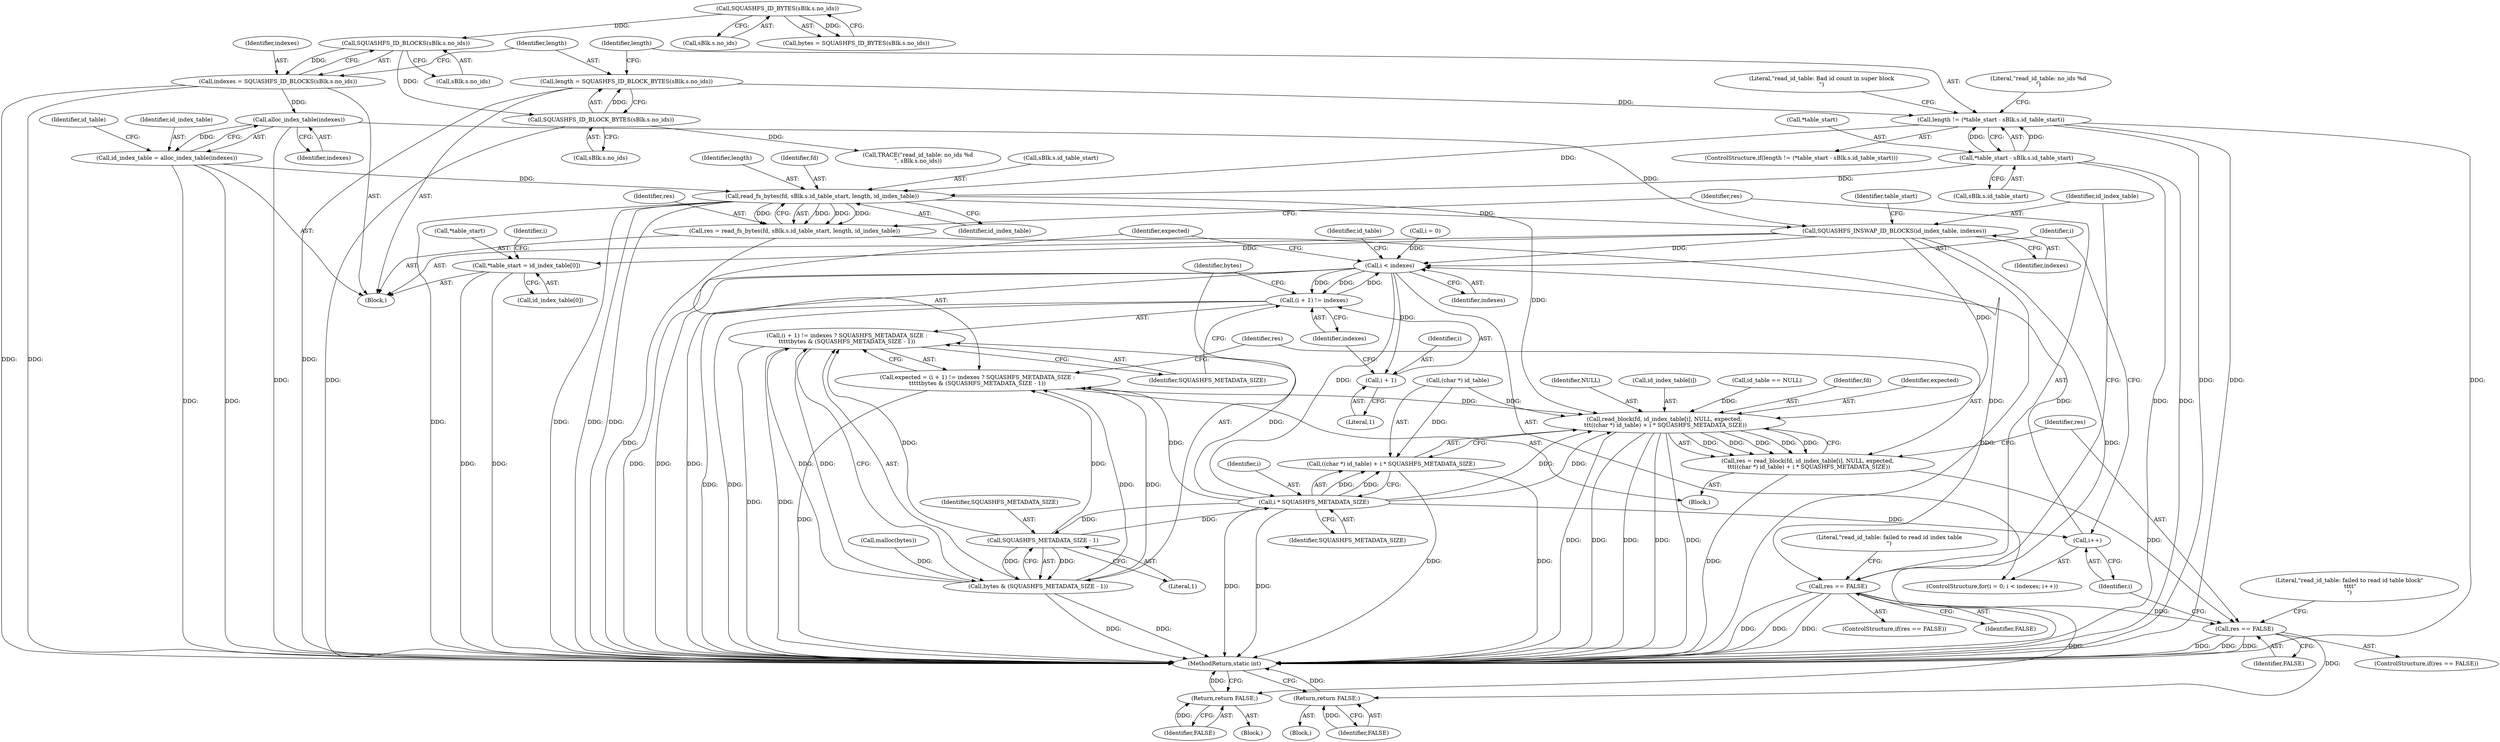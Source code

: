digraph "0_squashfs-tools_f95864afe8833fe3ad782d714b41378e860977b1_3@API" {
"1000178" [label="(Call,read_fs_bytes(fd, sBlk.s.id_table_start, length, id_index_table))"];
"1000139" [label="(Call,*table_start - sBlk.s.id_table_start)"];
"1000137" [label="(Call,length != (*table_start - sBlk.s.id_table_start))"];
"1000127" [label="(Call,length = SQUASHFS_ID_BLOCK_BYTES(sBlk.s.no_ids))"];
"1000129" [label="(Call,SQUASHFS_ID_BLOCK_BYTES(sBlk.s.no_ids))"];
"1000120" [label="(Call,SQUASHFS_ID_BLOCKS(sBlk.s.no_ids))"];
"1000111" [label="(Call,SQUASHFS_ID_BYTES(sBlk.s.no_ids))"];
"1000159" [label="(Call,id_index_table = alloc_index_table(indexes))"];
"1000161" [label="(Call,alloc_index_table(indexes))"];
"1000118" [label="(Call,indexes = SQUASHFS_ID_BLOCKS(sBlk.s.no_ids))"];
"1000176" [label="(Call,res = read_fs_bytes(fd, sBlk.s.id_table_start, length, id_index_table))"];
"1000188" [label="(Call,res == FALSE)"];
"1000194" [label="(Return,return FALSE;)"];
"1000247" [label="(Call,res == FALSE)"];
"1000253" [label="(Return,return FALSE;)"];
"1000196" [label="(Call,SQUASHFS_INSWAP_ID_BLOCKS(id_index_table, indexes))"];
"1000199" [label="(Call,*table_start = id_index_table[0])"];
"1000209" [label="(Call,i < indexes)"];
"1000219" [label="(Call,(i + 1) != indexes)"];
"1000220" [label="(Call,i + 1)"];
"1000243" [label="(Call,i * SQUASHFS_METADATA_SIZE)"];
"1000212" [label="(Call,i++)"];
"1000216" [label="(Call,expected = (i + 1) != indexes ? SQUASHFS_METADATA_SIZE :\n\t\t\t\t\tbytes & (SQUASHFS_METADATA_SIZE - 1))"];
"1000232" [label="(Call,read_block(fd, id_index_table[i], NULL, expected,\n \t\t\t((char *) id_table) + i * SQUASHFS_METADATA_SIZE))"];
"1000230" [label="(Call,res = read_block(fd, id_index_table[i], NULL, expected,\n \t\t\t((char *) id_table) + i * SQUASHFS_METADATA_SIZE))"];
"1000218" [label="(Call,(i + 1) != indexes ? SQUASHFS_METADATA_SIZE :\n\t\t\t\t\tbytes & (SQUASHFS_METADATA_SIZE - 1))"];
"1000227" [label="(Call,SQUASHFS_METADATA_SIZE - 1)"];
"1000225" [label="(Call,bytes & (SQUASHFS_METADATA_SIZE - 1))"];
"1000239" [label="(Call,((char *) id_table) + i * SQUASHFS_METADATA_SIZE)"];
"1000195" [label="(Identifier,FALSE)"];
"1000225" [label="(Call,bytes & (SQUASHFS_METADATA_SIZE - 1))"];
"1000178" [label="(Call,read_fs_bytes(fd, sBlk.s.id_table_start, length, id_index_table))"];
"1000234" [label="(Call,id_index_table[i])"];
"1000130" [label="(Call,sBlk.s.no_ids)"];
"1000105" [label="(Block,)"];
"1000180" [label="(Call,sBlk.s.id_table_start)"];
"1000196" [label="(Call,SQUASHFS_INSWAP_ID_BLOCKS(id_index_table, indexes))"];
"1000162" [label="(Identifier,indexes)"];
"1000248" [label="(Identifier,res)"];
"1000194" [label="(Return,return FALSE;)"];
"1000219" [label="(Call,(i + 1) != indexes)"];
"1000198" [label="(Identifier,indexes)"];
"1000176" [label="(Call,res = read_fs_bytes(fd, sBlk.s.id_table_start, length, id_index_table))"];
"1000137" [label="(Call,length != (*table_start - sBlk.s.id_table_start))"];
"1000212" [label="(Call,i++)"];
"1000253" [label="(Return,return FALSE;)"];
"1000188" [label="(Call,res == FALSE)"];
"1000256" [label="(Identifier,id_table)"];
"1000226" [label="(Identifier,bytes)"];
"1000224" [label="(Identifier,SQUASHFS_METADATA_SIZE)"];
"1000152" [label="(Call,TRACE(\"read_id_table: no_ids %d\n\", sBlk.s.no_ids))"];
"1000246" [label="(ControlStructure,if(res == FALSE))"];
"1000243" [label="(Call,i * SQUASHFS_METADATA_SIZE)"];
"1000165" [label="(Call,malloc(bytes))"];
"1000240" [label="(Call,(char *) id_table)"];
"1000207" [label="(Identifier,i)"];
"1000222" [label="(Literal,1)"];
"1000247" [label="(Call,res == FALSE)"];
"1000121" [label="(Call,sBlk.s.no_ids)"];
"1000193" [label="(Literal,\"read_id_table: failed to read id index table\n\")"];
"1000216" [label="(Call,expected = (i + 1) != indexes ? SQUASHFS_METADATA_SIZE :\n\t\t\t\t\tbytes & (SQUASHFS_METADATA_SIZE - 1))"];
"1000239" [label="(Call,((char *) id_table) + i * SQUASHFS_METADATA_SIZE)"];
"1000177" [label="(Identifier,res)"];
"1000168" [label="(Call,id_table == NULL)"];
"1000220" [label="(Call,i + 1)"];
"1000161" [label="(Call,alloc_index_table(indexes))"];
"1000111" [label="(Call,SQUASHFS_ID_BYTES(sBlk.s.no_ids))"];
"1000227" [label="(Call,SQUASHFS_METADATA_SIZE - 1)"];
"1000149" [label="(Literal,\"read_id_table: Bad id count in super block\n\")"];
"1000139" [label="(Call,*table_start - sBlk.s.id_table_start)"];
"1000250" [label="(Block,)"];
"1000191" [label="(Block,)"];
"1000206" [label="(Call,i = 0)"];
"1000153" [label="(Literal,\"read_id_table: no_ids %d\n\")"];
"1000228" [label="(Identifier,SQUASHFS_METADATA_SIZE)"];
"1000230" [label="(Call,res = read_block(fd, id_index_table[i], NULL, expected,\n \t\t\t((char *) id_table) + i * SQUASHFS_METADATA_SIZE))"];
"1000187" [label="(ControlStructure,if(res == FALSE))"];
"1000233" [label="(Identifier,fd)"];
"1000232" [label="(Call,read_block(fd, id_index_table[i], NULL, expected,\n \t\t\t((char *) id_table) + i * SQUASHFS_METADATA_SIZE))"];
"1000112" [label="(Call,sBlk.s.no_ids)"];
"1000218" [label="(Call,(i + 1) != indexes ? SQUASHFS_METADATA_SIZE :\n\t\t\t\t\tbytes & (SQUASHFS_METADATA_SIZE - 1))"];
"1000164" [label="(Identifier,id_table)"];
"1000140" [label="(Call,*table_start)"];
"1000221" [label="(Identifier,i)"];
"1000245" [label="(Identifier,SQUASHFS_METADATA_SIZE)"];
"1000129" [label="(Call,SQUASHFS_ID_BLOCK_BYTES(sBlk.s.no_ids))"];
"1000238" [label="(Identifier,expected)"];
"1000118" [label="(Call,indexes = SQUASHFS_ID_BLOCKS(sBlk.s.no_ids))"];
"1000209" [label="(Call,i < indexes)"];
"1000200" [label="(Call,*table_start)"];
"1000214" [label="(Block,)"];
"1000136" [label="(ControlStructure,if(length != (*table_start - sBlk.s.id_table_start)))"];
"1000197" [label="(Identifier,id_index_table)"];
"1000249" [label="(Identifier,FALSE)"];
"1000119" [label="(Identifier,indexes)"];
"1000120" [label="(Call,SQUASHFS_ID_BLOCKS(sBlk.s.no_ids))"];
"1000264" [label="(MethodReturn,static int)"];
"1000244" [label="(Identifier,i)"];
"1000229" [label="(Literal,1)"];
"1000186" [label="(Identifier,id_index_table)"];
"1000128" [label="(Identifier,length)"];
"1000190" [label="(Identifier,FALSE)"];
"1000160" [label="(Identifier,id_index_table)"];
"1000138" [label="(Identifier,length)"];
"1000223" [label="(Identifier,indexes)"];
"1000185" [label="(Identifier,length)"];
"1000211" [label="(Identifier,indexes)"];
"1000179" [label="(Identifier,fd)"];
"1000231" [label="(Identifier,res)"];
"1000201" [label="(Identifier,table_start)"];
"1000202" [label="(Call,id_index_table[0])"];
"1000199" [label="(Call,*table_start = id_index_table[0])"];
"1000205" [label="(ControlStructure,for(i = 0; i < indexes; i++))"];
"1000210" [label="(Identifier,i)"];
"1000237" [label="(Identifier,NULL)"];
"1000159" [label="(Call,id_index_table = alloc_index_table(indexes))"];
"1000142" [label="(Call,sBlk.s.id_table_start)"];
"1000127" [label="(Call,length = SQUASHFS_ID_BLOCK_BYTES(sBlk.s.no_ids))"];
"1000109" [label="(Call,bytes = SQUASHFS_ID_BYTES(sBlk.s.no_ids))"];
"1000252" [label="(Literal,\"read_id_table: failed to read id table block\"\n \t\t\t\t\"\n\")"];
"1000213" [label="(Identifier,i)"];
"1000217" [label="(Identifier,expected)"];
"1000254" [label="(Identifier,FALSE)"];
"1000189" [label="(Identifier,res)"];
"1000178" -> "1000176"  [label="AST: "];
"1000178" -> "1000186"  [label="CFG: "];
"1000179" -> "1000178"  [label="AST: "];
"1000180" -> "1000178"  [label="AST: "];
"1000185" -> "1000178"  [label="AST: "];
"1000186" -> "1000178"  [label="AST: "];
"1000176" -> "1000178"  [label="CFG: "];
"1000178" -> "1000264"  [label="DDG: "];
"1000178" -> "1000264"  [label="DDG: "];
"1000178" -> "1000264"  [label="DDG: "];
"1000178" -> "1000264"  [label="DDG: "];
"1000178" -> "1000176"  [label="DDG: "];
"1000178" -> "1000176"  [label="DDG: "];
"1000178" -> "1000176"  [label="DDG: "];
"1000178" -> "1000176"  [label="DDG: "];
"1000139" -> "1000178"  [label="DDG: "];
"1000137" -> "1000178"  [label="DDG: "];
"1000159" -> "1000178"  [label="DDG: "];
"1000178" -> "1000196"  [label="DDG: "];
"1000178" -> "1000232"  [label="DDG: "];
"1000139" -> "1000137"  [label="AST: "];
"1000139" -> "1000142"  [label="CFG: "];
"1000140" -> "1000139"  [label="AST: "];
"1000142" -> "1000139"  [label="AST: "];
"1000137" -> "1000139"  [label="CFG: "];
"1000139" -> "1000264"  [label="DDG: "];
"1000139" -> "1000264"  [label="DDG: "];
"1000139" -> "1000137"  [label="DDG: "];
"1000139" -> "1000137"  [label="DDG: "];
"1000137" -> "1000136"  [label="AST: "];
"1000138" -> "1000137"  [label="AST: "];
"1000149" -> "1000137"  [label="CFG: "];
"1000153" -> "1000137"  [label="CFG: "];
"1000137" -> "1000264"  [label="DDG: "];
"1000137" -> "1000264"  [label="DDG: "];
"1000137" -> "1000264"  [label="DDG: "];
"1000127" -> "1000137"  [label="DDG: "];
"1000127" -> "1000105"  [label="AST: "];
"1000127" -> "1000129"  [label="CFG: "];
"1000128" -> "1000127"  [label="AST: "];
"1000129" -> "1000127"  [label="AST: "];
"1000138" -> "1000127"  [label="CFG: "];
"1000127" -> "1000264"  [label="DDG: "];
"1000129" -> "1000127"  [label="DDG: "];
"1000129" -> "1000130"  [label="CFG: "];
"1000130" -> "1000129"  [label="AST: "];
"1000129" -> "1000264"  [label="DDG: "];
"1000120" -> "1000129"  [label="DDG: "];
"1000129" -> "1000152"  [label="DDG: "];
"1000120" -> "1000118"  [label="AST: "];
"1000120" -> "1000121"  [label="CFG: "];
"1000121" -> "1000120"  [label="AST: "];
"1000118" -> "1000120"  [label="CFG: "];
"1000120" -> "1000118"  [label="DDG: "];
"1000111" -> "1000120"  [label="DDG: "];
"1000111" -> "1000109"  [label="AST: "];
"1000111" -> "1000112"  [label="CFG: "];
"1000112" -> "1000111"  [label="AST: "];
"1000109" -> "1000111"  [label="CFG: "];
"1000111" -> "1000109"  [label="DDG: "];
"1000159" -> "1000105"  [label="AST: "];
"1000159" -> "1000161"  [label="CFG: "];
"1000160" -> "1000159"  [label="AST: "];
"1000161" -> "1000159"  [label="AST: "];
"1000164" -> "1000159"  [label="CFG: "];
"1000159" -> "1000264"  [label="DDG: "];
"1000159" -> "1000264"  [label="DDG: "];
"1000161" -> "1000159"  [label="DDG: "];
"1000161" -> "1000162"  [label="CFG: "];
"1000162" -> "1000161"  [label="AST: "];
"1000161" -> "1000264"  [label="DDG: "];
"1000118" -> "1000161"  [label="DDG: "];
"1000161" -> "1000196"  [label="DDG: "];
"1000118" -> "1000105"  [label="AST: "];
"1000119" -> "1000118"  [label="AST: "];
"1000128" -> "1000118"  [label="CFG: "];
"1000118" -> "1000264"  [label="DDG: "];
"1000118" -> "1000264"  [label="DDG: "];
"1000176" -> "1000105"  [label="AST: "];
"1000177" -> "1000176"  [label="AST: "];
"1000189" -> "1000176"  [label="CFG: "];
"1000176" -> "1000264"  [label="DDG: "];
"1000176" -> "1000188"  [label="DDG: "];
"1000188" -> "1000187"  [label="AST: "];
"1000188" -> "1000190"  [label="CFG: "];
"1000189" -> "1000188"  [label="AST: "];
"1000190" -> "1000188"  [label="AST: "];
"1000193" -> "1000188"  [label="CFG: "];
"1000197" -> "1000188"  [label="CFG: "];
"1000188" -> "1000264"  [label="DDG: "];
"1000188" -> "1000264"  [label="DDG: "];
"1000188" -> "1000264"  [label="DDG: "];
"1000188" -> "1000194"  [label="DDG: "];
"1000188" -> "1000247"  [label="DDG: "];
"1000194" -> "1000191"  [label="AST: "];
"1000194" -> "1000195"  [label="CFG: "];
"1000195" -> "1000194"  [label="AST: "];
"1000264" -> "1000194"  [label="CFG: "];
"1000194" -> "1000264"  [label="DDG: "];
"1000195" -> "1000194"  [label="DDG: "];
"1000247" -> "1000246"  [label="AST: "];
"1000247" -> "1000249"  [label="CFG: "];
"1000248" -> "1000247"  [label="AST: "];
"1000249" -> "1000247"  [label="AST: "];
"1000252" -> "1000247"  [label="CFG: "];
"1000213" -> "1000247"  [label="CFG: "];
"1000247" -> "1000264"  [label="DDG: "];
"1000247" -> "1000264"  [label="DDG: "];
"1000247" -> "1000264"  [label="DDG: "];
"1000230" -> "1000247"  [label="DDG: "];
"1000247" -> "1000253"  [label="DDG: "];
"1000253" -> "1000250"  [label="AST: "];
"1000253" -> "1000254"  [label="CFG: "];
"1000254" -> "1000253"  [label="AST: "];
"1000264" -> "1000253"  [label="CFG: "];
"1000253" -> "1000264"  [label="DDG: "];
"1000254" -> "1000253"  [label="DDG: "];
"1000196" -> "1000105"  [label="AST: "];
"1000196" -> "1000198"  [label="CFG: "];
"1000197" -> "1000196"  [label="AST: "];
"1000198" -> "1000196"  [label="AST: "];
"1000201" -> "1000196"  [label="CFG: "];
"1000196" -> "1000264"  [label="DDG: "];
"1000196" -> "1000264"  [label="DDG: "];
"1000196" -> "1000199"  [label="DDG: "];
"1000196" -> "1000209"  [label="DDG: "];
"1000196" -> "1000232"  [label="DDG: "];
"1000199" -> "1000105"  [label="AST: "];
"1000199" -> "1000202"  [label="CFG: "];
"1000200" -> "1000199"  [label="AST: "];
"1000202" -> "1000199"  [label="AST: "];
"1000207" -> "1000199"  [label="CFG: "];
"1000199" -> "1000264"  [label="DDG: "];
"1000199" -> "1000264"  [label="DDG: "];
"1000209" -> "1000205"  [label="AST: "];
"1000209" -> "1000211"  [label="CFG: "];
"1000210" -> "1000209"  [label="AST: "];
"1000211" -> "1000209"  [label="AST: "];
"1000217" -> "1000209"  [label="CFG: "];
"1000256" -> "1000209"  [label="CFG: "];
"1000209" -> "1000264"  [label="DDG: "];
"1000209" -> "1000264"  [label="DDG: "];
"1000209" -> "1000264"  [label="DDG: "];
"1000206" -> "1000209"  [label="DDG: "];
"1000212" -> "1000209"  [label="DDG: "];
"1000219" -> "1000209"  [label="DDG: "];
"1000209" -> "1000219"  [label="DDG: "];
"1000209" -> "1000219"  [label="DDG: "];
"1000209" -> "1000220"  [label="DDG: "];
"1000209" -> "1000243"  [label="DDG: "];
"1000219" -> "1000218"  [label="AST: "];
"1000219" -> "1000223"  [label="CFG: "];
"1000220" -> "1000219"  [label="AST: "];
"1000223" -> "1000219"  [label="AST: "];
"1000224" -> "1000219"  [label="CFG: "];
"1000226" -> "1000219"  [label="CFG: "];
"1000219" -> "1000264"  [label="DDG: "];
"1000219" -> "1000264"  [label="DDG: "];
"1000220" -> "1000222"  [label="CFG: "];
"1000221" -> "1000220"  [label="AST: "];
"1000222" -> "1000220"  [label="AST: "];
"1000223" -> "1000220"  [label="CFG: "];
"1000243" -> "1000239"  [label="AST: "];
"1000243" -> "1000245"  [label="CFG: "];
"1000244" -> "1000243"  [label="AST: "];
"1000245" -> "1000243"  [label="AST: "];
"1000239" -> "1000243"  [label="CFG: "];
"1000243" -> "1000264"  [label="DDG: "];
"1000243" -> "1000264"  [label="DDG: "];
"1000243" -> "1000212"  [label="DDG: "];
"1000243" -> "1000216"  [label="DDG: "];
"1000243" -> "1000218"  [label="DDG: "];
"1000243" -> "1000227"  [label="DDG: "];
"1000243" -> "1000232"  [label="DDG: "];
"1000243" -> "1000232"  [label="DDG: "];
"1000243" -> "1000239"  [label="DDG: "];
"1000243" -> "1000239"  [label="DDG: "];
"1000227" -> "1000243"  [label="DDG: "];
"1000212" -> "1000205"  [label="AST: "];
"1000212" -> "1000213"  [label="CFG: "];
"1000213" -> "1000212"  [label="AST: "];
"1000210" -> "1000212"  [label="CFG: "];
"1000216" -> "1000214"  [label="AST: "];
"1000216" -> "1000218"  [label="CFG: "];
"1000217" -> "1000216"  [label="AST: "];
"1000218" -> "1000216"  [label="AST: "];
"1000231" -> "1000216"  [label="CFG: "];
"1000216" -> "1000264"  [label="DDG: "];
"1000227" -> "1000216"  [label="DDG: "];
"1000225" -> "1000216"  [label="DDG: "];
"1000225" -> "1000216"  [label="DDG: "];
"1000216" -> "1000232"  [label="DDG: "];
"1000232" -> "1000230"  [label="AST: "];
"1000232" -> "1000239"  [label="CFG: "];
"1000233" -> "1000232"  [label="AST: "];
"1000234" -> "1000232"  [label="AST: "];
"1000237" -> "1000232"  [label="AST: "];
"1000238" -> "1000232"  [label="AST: "];
"1000239" -> "1000232"  [label="AST: "];
"1000230" -> "1000232"  [label="CFG: "];
"1000232" -> "1000264"  [label="DDG: "];
"1000232" -> "1000264"  [label="DDG: "];
"1000232" -> "1000264"  [label="DDG: "];
"1000232" -> "1000264"  [label="DDG: "];
"1000232" -> "1000264"  [label="DDG: "];
"1000232" -> "1000230"  [label="DDG: "];
"1000232" -> "1000230"  [label="DDG: "];
"1000232" -> "1000230"  [label="DDG: "];
"1000232" -> "1000230"  [label="DDG: "];
"1000232" -> "1000230"  [label="DDG: "];
"1000168" -> "1000232"  [label="DDG: "];
"1000240" -> "1000232"  [label="DDG: "];
"1000230" -> "1000214"  [label="AST: "];
"1000231" -> "1000230"  [label="AST: "];
"1000248" -> "1000230"  [label="CFG: "];
"1000230" -> "1000264"  [label="DDG: "];
"1000218" -> "1000224"  [label="CFG: "];
"1000218" -> "1000225"  [label="CFG: "];
"1000224" -> "1000218"  [label="AST: "];
"1000225" -> "1000218"  [label="AST: "];
"1000218" -> "1000264"  [label="DDG: "];
"1000218" -> "1000264"  [label="DDG: "];
"1000227" -> "1000218"  [label="DDG: "];
"1000225" -> "1000218"  [label="DDG: "];
"1000225" -> "1000218"  [label="DDG: "];
"1000227" -> "1000225"  [label="AST: "];
"1000227" -> "1000229"  [label="CFG: "];
"1000228" -> "1000227"  [label="AST: "];
"1000229" -> "1000227"  [label="AST: "];
"1000225" -> "1000227"  [label="CFG: "];
"1000227" -> "1000225"  [label="DDG: "];
"1000227" -> "1000225"  [label="DDG: "];
"1000226" -> "1000225"  [label="AST: "];
"1000225" -> "1000264"  [label="DDG: "];
"1000225" -> "1000264"  [label="DDG: "];
"1000165" -> "1000225"  [label="DDG: "];
"1000240" -> "1000239"  [label="AST: "];
"1000239" -> "1000264"  [label="DDG: "];
"1000239" -> "1000264"  [label="DDG: "];
"1000240" -> "1000239"  [label="DDG: "];
}
